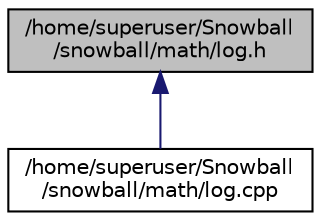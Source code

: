 digraph "/home/superuser/Snowball/snowball/math/log.h"
{
  edge [fontname="Helvetica",fontsize="10",labelfontname="Helvetica",labelfontsize="10"];
  node [fontname="Helvetica",fontsize="10",shape=record];
  Node1 [label="/home/superuser/Snowball\l/snowball/math/log.h",height=0.2,width=0.4,color="black", fillcolor="grey75", style="filled", fontcolor="black"];
  Node1 -> Node2 [dir="back",color="midnightblue",fontsize="10",style="solid"];
  Node2 [label="/home/superuser/Snowball\l/snowball/math/log.cpp",height=0.2,width=0.4,color="black", fillcolor="white", style="filled",URL="$log_8cpp.html"];
}
